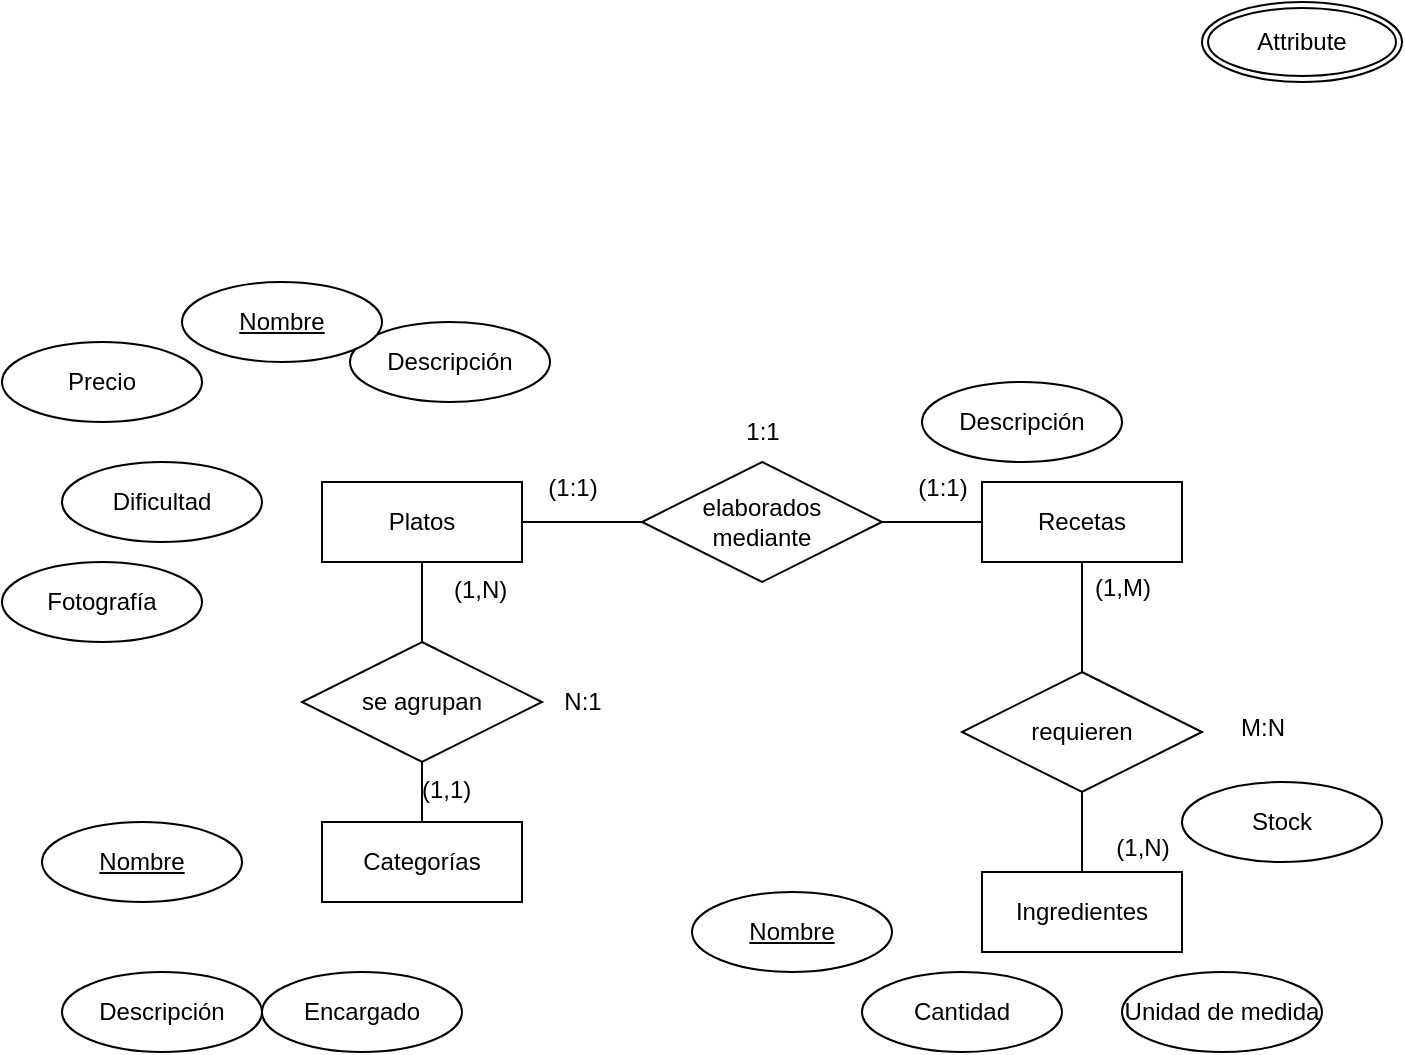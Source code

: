 <mxfile version="24.8.8">
  <diagram name="Page-1" id="WBDv5_wROoBOC59eoUjj">
    <mxGraphModel dx="1050" dy="538" grid="1" gridSize="10" guides="1" tooltips="1" connect="1" arrows="1" fold="1" page="1" pageScale="1" pageWidth="827" pageHeight="1169" math="0" shadow="0">
      <root>
        <mxCell id="0" />
        <mxCell id="1" parent="0" />
        <mxCell id="DAipajvYqbnX_JBAI4qC-28" style="edgeStyle=orthogonalEdgeStyle;rounded=0;orthogonalLoop=1;jettySize=auto;html=1;exitX=0.5;exitY=1;exitDx=0;exitDy=0;entryX=0.5;entryY=0;entryDx=0;entryDy=0;endArrow=none;endFill=0;" edge="1" parent="1" source="DAipajvYqbnX_JBAI4qC-1" target="DAipajvYqbnX_JBAI4qC-25">
          <mxGeometry relative="1" as="geometry" />
        </mxCell>
        <mxCell id="DAipajvYqbnX_JBAI4qC-1" value="Platos" style="whiteSpace=wrap;html=1;align=center;" vertex="1" parent="1">
          <mxGeometry x="300" y="350" width="100" height="40" as="geometry" />
        </mxCell>
        <mxCell id="DAipajvYqbnX_JBAI4qC-3" value="Descripción" style="ellipse;whiteSpace=wrap;html=1;align=center;" vertex="1" parent="1">
          <mxGeometry x="314" y="270" width="100" height="40" as="geometry" />
        </mxCell>
        <mxCell id="DAipajvYqbnX_JBAI4qC-4" value="Dificultad" style="ellipse;whiteSpace=wrap;html=1;align=center;" vertex="1" parent="1">
          <mxGeometry x="170" y="340" width="100" height="40" as="geometry" />
        </mxCell>
        <mxCell id="DAipajvYqbnX_JBAI4qC-5" value="Fotografía" style="ellipse;whiteSpace=wrap;html=1;align=center;" vertex="1" parent="1">
          <mxGeometry x="140" y="390" width="100" height="40" as="geometry" />
        </mxCell>
        <mxCell id="DAipajvYqbnX_JBAI4qC-6" value="Precio" style="ellipse;whiteSpace=wrap;html=1;align=center;" vertex="1" parent="1">
          <mxGeometry x="140" y="280" width="100" height="40" as="geometry" />
        </mxCell>
        <mxCell id="DAipajvYqbnX_JBAI4qC-7" value="Nombre" style="ellipse;whiteSpace=wrap;html=1;align=center;fontStyle=4;" vertex="1" parent="1">
          <mxGeometry x="230" y="250" width="100" height="40" as="geometry" />
        </mxCell>
        <mxCell id="DAipajvYqbnX_JBAI4qC-32" style="edgeStyle=orthogonalEdgeStyle;rounded=0;orthogonalLoop=1;jettySize=auto;html=1;exitX=0.5;exitY=1;exitDx=0;exitDy=0;entryX=0.5;entryY=0;entryDx=0;entryDy=0;strokeColor=default;align=center;verticalAlign=middle;fontFamily=Helvetica;fontSize=11;fontColor=default;labelBackgroundColor=default;endArrow=none;endFill=0;" edge="1" parent="1" source="DAipajvYqbnX_JBAI4qC-10" target="DAipajvYqbnX_JBAI4qC-18">
          <mxGeometry relative="1" as="geometry" />
        </mxCell>
        <mxCell id="DAipajvYqbnX_JBAI4qC-10" value="Recetas" style="whiteSpace=wrap;html=1;align=center;" vertex="1" parent="1">
          <mxGeometry x="630" y="350" width="100" height="40" as="geometry" />
        </mxCell>
        <mxCell id="DAipajvYqbnX_JBAI4qC-30" value="" style="edgeStyle=orthogonalEdgeStyle;rounded=0;orthogonalLoop=1;jettySize=auto;html=1;endArrow=none;endFill=0;" edge="1" parent="1" source="DAipajvYqbnX_JBAI4qC-11" target="DAipajvYqbnX_JBAI4qC-1">
          <mxGeometry relative="1" as="geometry" />
        </mxCell>
        <mxCell id="DAipajvYqbnX_JBAI4qC-31" style="edgeStyle=orthogonalEdgeStyle;rounded=0;orthogonalLoop=1;jettySize=auto;html=1;exitX=1;exitY=0.5;exitDx=0;exitDy=0;endArrow=none;endFill=0;" edge="1" parent="1" source="DAipajvYqbnX_JBAI4qC-11" target="DAipajvYqbnX_JBAI4qC-10">
          <mxGeometry relative="1" as="geometry" />
        </mxCell>
        <mxCell id="DAipajvYqbnX_JBAI4qC-11" value="elaborados&lt;br&gt;mediante" style="shape=rhombus;perimeter=rhombusPerimeter;whiteSpace=wrap;html=1;align=center;" vertex="1" parent="1">
          <mxGeometry x="460" y="340" width="120" height="60" as="geometry" />
        </mxCell>
        <mxCell id="DAipajvYqbnX_JBAI4qC-12" value="Descripción" style="ellipse;whiteSpace=wrap;html=1;align=center;" vertex="1" parent="1">
          <mxGeometry x="170" y="595" width="100" height="40" as="geometry" />
        </mxCell>
        <mxCell id="DAipajvYqbnX_JBAI4qC-13" value="Descripción" style="ellipse;whiteSpace=wrap;html=1;align=center;" vertex="1" parent="1">
          <mxGeometry x="600" y="300" width="100" height="40" as="geometry" />
        </mxCell>
        <mxCell id="DAipajvYqbnX_JBAI4qC-14" value="Unidad de medida" style="ellipse;whiteSpace=wrap;html=1;align=center;" vertex="1" parent="1">
          <mxGeometry x="700" y="595" width="100" height="40" as="geometry" />
        </mxCell>
        <mxCell id="DAipajvYqbnX_JBAI4qC-15" value="Cantidad" style="ellipse;whiteSpace=wrap;html=1;align=center;" vertex="1" parent="1">
          <mxGeometry x="570" y="595" width="100" height="40" as="geometry" />
        </mxCell>
        <mxCell id="DAipajvYqbnX_JBAI4qC-16" value="Attribute" style="ellipse;shape=doubleEllipse;margin=3;whiteSpace=wrap;html=1;align=center;" vertex="1" parent="1">
          <mxGeometry x="740" y="110" width="100" height="40" as="geometry" />
        </mxCell>
        <mxCell id="DAipajvYqbnX_JBAI4qC-17" value="Ingredientes" style="whiteSpace=wrap;html=1;align=center;" vertex="1" parent="1">
          <mxGeometry x="630" y="545" width="100" height="40" as="geometry" />
        </mxCell>
        <mxCell id="DAipajvYqbnX_JBAI4qC-33" style="edgeStyle=orthogonalEdgeStyle;rounded=0;orthogonalLoop=1;jettySize=auto;html=1;exitX=0.5;exitY=1;exitDx=0;exitDy=0;strokeColor=default;align=center;verticalAlign=middle;fontFamily=Helvetica;fontSize=11;fontColor=default;labelBackgroundColor=default;endArrow=none;endFill=0;" edge="1" parent="1" source="DAipajvYqbnX_JBAI4qC-18" target="DAipajvYqbnX_JBAI4qC-17">
          <mxGeometry relative="1" as="geometry">
            <mxPoint x="620" y="530" as="targetPoint" />
          </mxGeometry>
        </mxCell>
        <mxCell id="DAipajvYqbnX_JBAI4qC-18" value="requieren" style="shape=rhombus;perimeter=rhombusPerimeter;whiteSpace=wrap;html=1;align=center;" vertex="1" parent="1">
          <mxGeometry x="620" y="445" width="120" height="60" as="geometry" />
        </mxCell>
        <mxCell id="DAipajvYqbnX_JBAI4qC-19" value="Stock" style="ellipse;whiteSpace=wrap;html=1;align=center;" vertex="1" parent="1">
          <mxGeometry x="730" y="500" width="100" height="40" as="geometry" />
        </mxCell>
        <mxCell id="DAipajvYqbnX_JBAI4qC-20" value="Nombre" style="ellipse;whiteSpace=wrap;html=1;align=center;fontStyle=4;" vertex="1" parent="1">
          <mxGeometry x="485" y="555" width="100" height="40" as="geometry" />
        </mxCell>
        <mxCell id="DAipajvYqbnX_JBAI4qC-21" value="Categorías" style="whiteSpace=wrap;html=1;align=center;" vertex="1" parent="1">
          <mxGeometry x="300" y="520" width="100" height="40" as="geometry" />
        </mxCell>
        <mxCell id="DAipajvYqbnX_JBAI4qC-29" style="edgeStyle=orthogonalEdgeStyle;rounded=0;orthogonalLoop=1;jettySize=auto;html=1;exitX=0.5;exitY=1;exitDx=0;exitDy=0;entryX=0.5;entryY=0;entryDx=0;entryDy=0;endArrow=none;endFill=0;" edge="1" parent="1" source="DAipajvYqbnX_JBAI4qC-25" target="DAipajvYqbnX_JBAI4qC-21">
          <mxGeometry relative="1" as="geometry" />
        </mxCell>
        <mxCell id="DAipajvYqbnX_JBAI4qC-25" value="se agrupan" style="shape=rhombus;perimeter=rhombusPerimeter;whiteSpace=wrap;html=1;align=center;" vertex="1" parent="1">
          <mxGeometry x="290" y="430" width="120" height="60" as="geometry" />
        </mxCell>
        <mxCell id="DAipajvYqbnX_JBAI4qC-26" value="Nombre" style="ellipse;whiteSpace=wrap;html=1;align=center;fontStyle=4;" vertex="1" parent="1">
          <mxGeometry x="160" y="520" width="100" height="40" as="geometry" />
        </mxCell>
        <mxCell id="DAipajvYqbnX_JBAI4qC-27" value="Encargado" style="ellipse;whiteSpace=wrap;html=1;align=center;" vertex="1" parent="1">
          <mxGeometry x="270" y="595" width="100" height="40" as="geometry" />
        </mxCell>
        <mxCell id="DAipajvYqbnX_JBAI4qC-36" value="(1,1)" style="text;strokeColor=none;fillColor=none;spacingLeft=4;spacingRight=4;overflow=hidden;rotatable=0;points=[[0,0.5],[1,0.5]];portConstraint=eastwest;fontSize=12;whiteSpace=wrap;html=1;" vertex="1" parent="1">
          <mxGeometry x="344" y="490" width="40" height="30" as="geometry" />
        </mxCell>
        <mxCell id="DAipajvYqbnX_JBAI4qC-37" value="(1,N)" style="text;strokeColor=none;fillColor=none;spacingLeft=4;spacingRight=4;overflow=hidden;rotatable=0;points=[[0,0.5],[1,0.5]];portConstraint=eastwest;fontSize=12;whiteSpace=wrap;html=1;" vertex="1" parent="1">
          <mxGeometry x="360" y="390" width="40" height="30" as="geometry" />
        </mxCell>
        <mxCell id="DAipajvYqbnX_JBAI4qC-38" value="N:1" style="text;html=1;align=center;verticalAlign=middle;resizable=0;points=[];autosize=1;strokeColor=none;fillColor=none;" vertex="1" parent="1">
          <mxGeometry x="410" y="445" width="40" height="30" as="geometry" />
        </mxCell>
        <mxCell id="DAipajvYqbnX_JBAI4qC-39" value="(1:1)" style="text;html=1;align=center;verticalAlign=middle;resizable=0;points=[];autosize=1;strokeColor=none;fillColor=none;" vertex="1" parent="1">
          <mxGeometry x="585" y="338" width="50" height="30" as="geometry" />
        </mxCell>
        <mxCell id="DAipajvYqbnX_JBAI4qC-40" value="(1:1)" style="text;html=1;align=center;verticalAlign=middle;resizable=0;points=[];autosize=1;strokeColor=none;fillColor=none;" vertex="1" parent="1">
          <mxGeometry x="400" y="338" width="50" height="30" as="geometry" />
        </mxCell>
        <mxCell id="DAipajvYqbnX_JBAI4qC-41" value="1:1" style="text;html=1;align=center;verticalAlign=middle;resizable=0;points=[];autosize=1;strokeColor=none;fillColor=none;" vertex="1" parent="1">
          <mxGeometry x="500" y="310" width="40" height="30" as="geometry" />
        </mxCell>
        <mxCell id="DAipajvYqbnX_JBAI4qC-42" value="(1,N)" style="text;html=1;align=center;verticalAlign=middle;resizable=0;points=[];autosize=1;strokeColor=none;fillColor=none;" vertex="1" parent="1">
          <mxGeometry x="685" y="518" width="50" height="30" as="geometry" />
        </mxCell>
        <mxCell id="DAipajvYqbnX_JBAI4qC-43" value="(1,M)" style="text;html=1;align=center;verticalAlign=middle;resizable=0;points=[];autosize=1;strokeColor=none;fillColor=none;" vertex="1" parent="1">
          <mxGeometry x="675" y="388" width="50" height="30" as="geometry" />
        </mxCell>
        <mxCell id="DAipajvYqbnX_JBAI4qC-44" value="M:N" style="text;html=1;align=center;verticalAlign=middle;resizable=0;points=[];autosize=1;strokeColor=none;fillColor=none;" vertex="1" parent="1">
          <mxGeometry x="745" y="458" width="50" height="30" as="geometry" />
        </mxCell>
      </root>
    </mxGraphModel>
  </diagram>
</mxfile>
